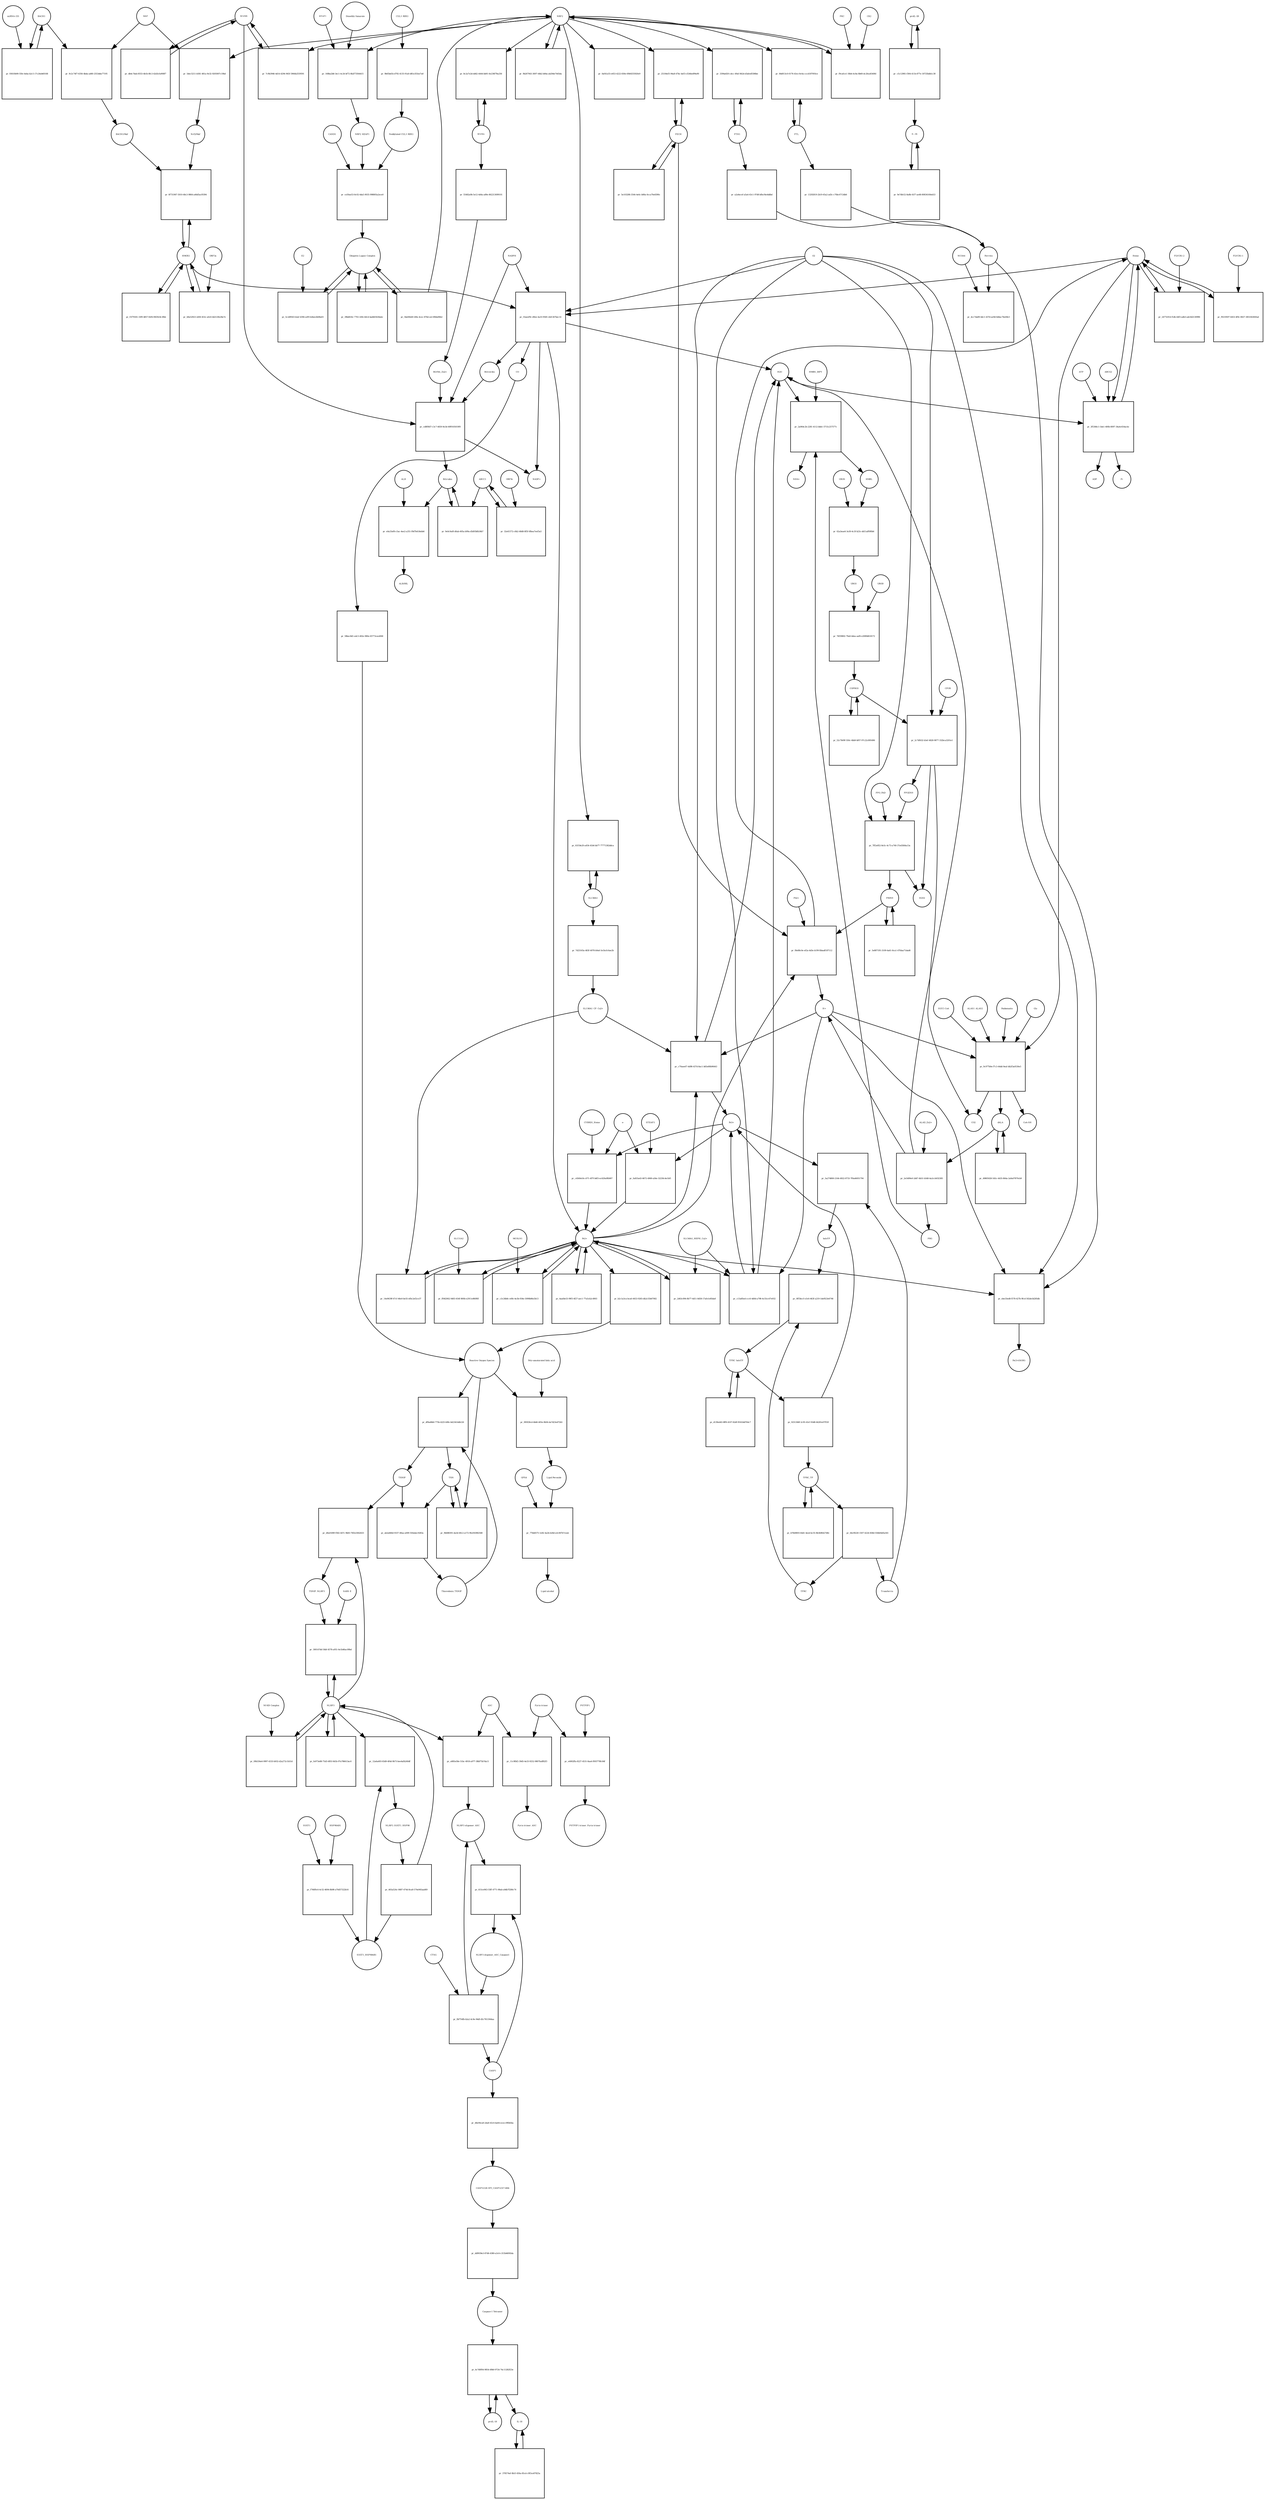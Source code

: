 strict digraph  {
Heme [annotation="urn_miriam_obo.chebi_CHEBI%3A30413", bipartite=0, cls="simple chemical", fontsize=4, label=Heme, shape=circle];
"pr_55aeef9c-d9ee-4a33-956f-c4d1347bec14" [annotation="", bipartite=1, cls=process, fontsize=4, label="pr_55aeef9c-d9ee-4a33-956f-c4d1347bec14", shape=square];
Biliverdin [annotation="urn_miriam_obo.chebi_CHEBI%3A17033", bipartite=0, cls="simple chemical", fontsize=4, label=Biliverdin, shape=circle];
HMOX1 [annotation="", bipartite=0, cls=macromolecule, fontsize=4, label=HMOX1, shape=circle];
O2 [annotation="urn_miriam_obo.chebi_CHEBI%3A15379", bipartite=0, cls="simple chemical", fontsize=4, label=O2, shape=circle];
NADPH [annotation="urn_miriam_obo.chebi_CHEBI%3A16474", bipartite=0, cls="simple chemical", fontsize=4, label=NADPH, shape=circle];
H2O [annotation="urn_miriam_obo.chebi_CHEBI%3A15377", bipartite=0, cls="simple chemical", fontsize=4, label=H2O, shape=circle];
"Fe2+" [annotation="urn_miriam_obo.chebi_CHEBI%3A29033", bipartite=0, cls="simple chemical", fontsize=4, label="Fe2+", shape=circle];
"NADP+" [annotation="urn_miriam_obo.chebi_CHEBI%3A18009", bipartite=0, cls="simple chemical", fontsize=4, label="NADP+", shape=circle];
CO [annotation="urn_miriam_obo.chebi_CHEBI%3A17245", bipartite=0, cls="simple chemical", fontsize=4, label=CO, shape=circle];
"pr_2477e914-f1db-44f3-adb3-adc0d2130996" [annotation="", bipartite=1, cls=process, fontsize=4, label="pr_2477e914-f1db-44f3-adb3-adc0d2130996", shape=square];
"FLVCR1-2" [annotation=urn_miriam_uniprot_Q9Y5Y0, bipartite=0, cls=macromolecule, fontsize=4, label="FLVCR1-2", shape=circle];
"pr_cd8f0fd7-c3c7-4659-9e3d-49f9105019f0" [annotation="", bipartite=1, cls=process, fontsize=4, label="pr_cd8f0fd7-c3c7-4659-9e3d-49f9105019f0", shape=square];
Bilirubin [annotation="urn_miriam_obo.chebi_CHEBI%3A16990", bipartite=0, cls="simple chemical", fontsize=4, label=Bilirubin, shape=circle];
BLVRB [annotation=urn_miriam_uniprot_P30043, bipartite=0, cls=macromolecule, fontsize=4, label=BLVRB, shape=circle];
"BLVRA_Zn2+" [annotation="urn_miriam_obo.chebi_CHEBI%3A29805|urn_miriam_uniprot_P53004", bipartite=0, cls=complex, fontsize=4, label="BLVRA_Zn2+", shape=circle];
"pr_9e0c9a0f-d0ab-405a-b99a-d5d93bfb34b7" [annotation="", bipartite=1, cls=process, fontsize=4, label="pr_9e0c9a0f-d0ab-405a-b99a-d5d93bfb34b7", shape=square];
ABCC1 [annotation="", bipartite=0, cls=macromolecule, fontsize=4, label=ABCC1, shape=circle];
"pr_e0a33ef8-c5ac-4ee2-a351-f9d7b418ebb6" [annotation="", bipartite=1, cls=process, fontsize=4, label="pr_e0a33ef8-c5ac-4ee2-a351-f9d7b418ebb6", shape=square];
ALB [annotation=urn_miriam_uniprot_P02768, bipartite=0, cls=macromolecule, fontsize=4, label=ALB, shape=circle];
"ALB/BIL" [annotation="urn_miriam_uniprot_P02768|urn_miriam_obo.chebi_CHEBI%3A16990", bipartite=0, cls=complex, fontsize=4, label="ALB/BIL", shape=circle];
NRF2 [annotation="", bipartite=0, cls=macromolecule, fontsize=4, label=NRF2, shape=circle];
"pr_5dec5211-b581-481a-9e32-9205007c19bd" [annotation="", bipartite=1, cls=process, fontsize=4, label="pr_5dec5211-b581-481a-9e32-9205007c19bd", shape=square];
MAF [annotation=urn_miriam_uniprot_O75444, bipartite=0, cls=macromolecule, fontsize=4, label=MAF, shape=circle];
"Nrf2/Maf" [annotation="", bipartite=0, cls=complex, fontsize=4, label="Nrf2/Maf", shape=circle];
"pr_9c2c74f7-6356-4bda-ad60-2553dda77195" [annotation="", bipartite=1, cls=process, fontsize=4, label="pr_9c2c74f7-6356-4bda-ad60-2553dda77195", shape=square];
BACH1 [annotation=urn_miriam_uniprot_O14867, bipartite=0, cls=macromolecule, fontsize=4, label=BACH1, shape=circle];
"BACH1/Maf" [annotation="", bipartite=0, cls=complex, fontsize=4, label="BACH1/Maf", shape=circle];
"pr_93610b90-55fe-4eba-b2c5-17c24eb60168" [annotation="", bipartite=1, cls=process, fontsize=4, label="pr_93610b90-55fe-4eba-b2c5-17c24eb60168", shape=square];
"miRNA-155" [annotation=urn_miriam_ncbigene_406947, bipartite=0, cls="nucleic acid feature", fontsize=4, label="miRNA-155", shape=circle];
"pr_0f731967-5010-48c3-9864-a46d5acf0394" [annotation="", bipartite=1, cls=process, fontsize=4, label="pr_0f731967-5010-48c3-9864-a46d5acf0394", shape=square];
PRIN9 [annotation="urn_miriam_obo.chebi_CHEBI%3A15430", bipartite=0, cls="simple chemical", fontsize=4, label=PRIN9, shape=circle];
"pr_f8e88c0e-ef2a-4d3e-b199-fbbadf187112" [annotation="", bipartite=1, cls=process, fontsize=4, label="pr_f8e88c0e-ef2a-4d3e-b199-fbbadf187112", shape=square];
FECH [annotation=urn_miriam_uniprot_P22830, bipartite=0, cls=macromolecule, fontsize=4, label=FECH, shape=circle];
"Pb2+" [annotation="urn_miriam_obo.chebi_CHEBI%3A27889", bipartite=0, cls="simple chemical", fontsize=4, label="Pb2+", shape=circle];
"H+" [annotation="urn_miriam_obo.chebi_CHEBI%3A15378", bipartite=0, cls="simple chemical", fontsize=4, label="H+", shape=circle];
"SUCC-CoA" [annotation="urn_miriam_obo.chebi_CHEBI%3A57292", bipartite=0, cls="simple chemical", fontsize=4, label="SUCC-CoA", shape=circle];
"pr_9c977b9e-f7c3-44dd-9eaf-db2f3a0530e5" [annotation="", bipartite=1, cls=process, fontsize=4, label="pr_9c977b9e-f7c3-44dd-9eaf-db2f3a0530e5", shape=square];
dALA [annotation="urn_miriam_obo.chebi_CHEBI%3A356416", bipartite=0, cls="simple chemical", fontsize=4, label=dALA, shape=circle];
ALAS1_ALAS2 [annotation="urn_miriam_uniprot_P13196|urn_miriam_uniprot_P22557", bipartite=0, cls=complex, fontsize=4, label=ALAS1_ALAS2, shape=circle];
Panhematin [annotation="urn_miriam_obo.chebi_CHEBI%3A50385", bipartite=0, cls="simple chemical", fontsize=4, label=Panhematin, shape=circle];
Gly [annotation="urn_miriam_obo.chebi_CHEBI%3A57305", bipartite=0, cls="simple chemical", fontsize=4, label=Gly, shape=circle];
"CoA-SH" [annotation="urn_miriam_obo.chebi_CHEBI%3A15346", bipartite=0, cls="simple chemical", fontsize=4, label="CoA-SH", shape=circle];
CO2 [annotation="urn_miriam_obo.chebi_CHEBI%3A16526", bipartite=0, cls="simple chemical", fontsize=4, label=CO2, shape=circle];
"pr_168ba2b8-3ec1-4c24-bf72-8b2f73564415" [annotation="", bipartite=1, cls=process, fontsize=4, label="pr_168ba2b8-3ec1-4c24-bf72-8b2f73564415", shape=square];
KEAP1 [annotation=urn_miriam_uniprot_Q14145, bipartite=0, cls=macromolecule, fontsize=4, label=KEAP1, shape=circle];
NRF2_KEAP1 [annotation="urn_miriam_uniprot_Q14145|urn_miriam_uniprot_Q16236", bipartite=0, cls=complex, fontsize=4, label=NRF2_KEAP1, shape=circle];
"Dimethly fumarate" [annotation="urn_miriam_obo.chebi_CHEBI%3A76004", bipartite=0, cls="simple chemical", fontsize=4, label="Dimethly fumarate", shape=circle];
"Ubiquitin Ligase Complex" [annotation="urn_miriam_uniprot_Q14145|urn_miriam_uniprot_Q15843|urn_miriam_uniprot_Q13618|urn_miriam_uniprot_P62877|urn_miriam_uniprot_Q16236|urn_miriam_uniprot_P0CG48|urn_miriam_pubmed_19940261|urn_miriam_interpro_IPR000608", bipartite=0, cls=complex, fontsize=4, label="Ubiquitin Ligase Complex", shape=circle];
"pr_39bd616c-7761-43fe-b0c4-badb03436abc" [annotation="", bipartite=1, cls=process, fontsize=4, label="pr_39bd616c-7761-43fe-b0c4-badb03436abc", shape=square];
"pr_2e5499e0-2d47-4b51-b548-4a2ccb032385" [annotation="", bipartite=1, cls=process, fontsize=4, label="pr_2e5499e0-2d47-4b51-b548-4a2ccb032385", shape=square];
PBG [annotation="urn_miriam_obo.chebi_CHEBI%3A58126", bipartite=0, cls="simple chemical", fontsize=4, label=PBG, shape=circle];
"ALAD_Zn2+" [annotation="urn_miriam_uniprot_P13716|urn_miriam_obo.chebi_CHEBI%3A29105", bipartite=0, cls=complex, fontsize=4, label="ALAD_Zn2+", shape=circle];
"pr_2a964c2b-2281-4112-bbb1-5715c257577c" [annotation="", bipartite=1, cls=process, fontsize=4, label="pr_2a964c2b-2281-4112-bbb1-5715c257577c", shape=square];
HMBL [annotation="urn_miriam_obo.chebi_CHEBI%3A57845", bipartite=0, cls="simple chemical", fontsize=4, label=HMBL, shape=circle];
HMBS_DIPY [annotation="urn_miriam_obo.chebi_CHEBI%3A36319|urn_miriam_uniprot_P08397", bipartite=0, cls=complex, fontsize=4, label=HMBS_DIPY, shape=circle];
"NH4+" [annotation="urn_miriam_obo.chebi_CHEBI%3A28938", bipartite=0, cls="simple chemical", fontsize=4, label="NH4+", shape=circle];
"pr_62a3eae6-3e30-4c3f-b23c-dd11aff0f6b6" [annotation="", bipartite=1, cls=process, fontsize=4, label="pr_62a3eae6-3e30-4c3f-b23c-dd11aff0f6b6", shape=square];
URO3 [annotation="urn_miriam_obo.chebi_CHEBI%3A15437", bipartite=0, cls="simple chemical", fontsize=4, label=URO3, shape=circle];
UROS [annotation=urn_miriam_uniprot_P10746, bipartite=0, cls=macromolecule, fontsize=4, label=UROS, shape=circle];
"pr_76f39802-79a8-4dea-aaf6-e2089d618172" [annotation="", bipartite=1, cls=process, fontsize=4, label="pr_76f39802-79a8-4dea-aaf6-e2089d618172", shape=square];
COPRO3 [annotation="urn_miriam_obo.chebi_CHEBI%3A15439", bipartite=0, cls="simple chemical", fontsize=4, label=COPRO3, shape=circle];
UROD [annotation=urn_miriam_uniprot_P06132, bipartite=0, cls=macromolecule, fontsize=4, label=UROD, shape=circle];
"pr_2c7df432-b3ef-4828-9877-332bca3201e1" [annotation="", bipartite=1, cls=process, fontsize=4, label="pr_2c7df432-b3ef-4828-9877-332bca3201e1", shape=square];
PPGEN9 [annotation="urn_miriam_obo.chebi_CHEBI%3A15435", bipartite=0, cls="simple chemical", fontsize=4, label=PPGEN9, shape=circle];
CPOX [annotation=urn_miriam_uniprot_P36551, bipartite=0, cls=macromolecule, fontsize=4, label=CPOX, shape=circle];
H2O2 [annotation="urn_miriam_obo.chebi_CHEBI%3A16240", bipartite=0, cls="simple chemical", fontsize=4, label=H2O2, shape=circle];
"pr_7ff2e852-8e5c-4c73-a740-37a43fd4a13a" [annotation="", bipartite=1, cls=process, fontsize=4, label="pr_7ff2e852-8e5c-4c73-a740-37a43fd4a13a", shape=square];
PPO_FAD [annotation="urn_miriam_obo.chebi_CHEBI%3A16238|urn_miriam_uniprot_P50336", bipartite=0, cls=complex, fontsize=4, label=PPO_FAD, shape=circle];
"pr_9b267043-3697-44b2-b84a-ab29de7445da" [annotation="", bipartite=1, cls=process, fontsize=4, label="pr_9b267043-3697-44b2-b84a-ab29de7445da", shape=square];
"pr_49805028-545c-4435-864a-2a9a07870cb9" [annotation="", bipartite=1, cls="uncertain process", fontsize=4, label="pr_49805028-545c-4435-864a-2a9a07870cb9", shape=square];
"pr_52c7b09f-550c-4bb9-bf07-97c22c895496" [annotation="", bipartite=1, cls="uncertain process", fontsize=4, label="pr_52c7b09f-550c-4bb9-bf07-97c22c895496", shape=square];
"pr_5e887195-3109-4a61-8ca1-47fdaa71dad6" [annotation="", bipartite=1, cls="uncertain process", fontsize=4, label="pr_5e887195-3109-4a61-8ca1-47fdaa71dad6", shape=square];
"Poly-unsaturated fatty acid" [annotation="urn_miriam_obo.chebi_CHEBI%3A26208", bipartite=0, cls="simple chemical", fontsize=4, label="Poly-unsaturated fatty acid", shape=circle];
"pr_095f28cd-4b46-405e-8b56-da7d23ed72b5" [annotation="", bipartite=1, cls=process, fontsize=4, label="pr_095f28cd-4b46-405e-8b56-da7d23ed72b5", shape=square];
"Lipid Peroxide" [annotation="urn_miriam_obo.chebi_CHEBI%3A61051", bipartite=0, cls="simple chemical", fontsize=4, label="Lipid Peroxide", shape=circle];
"Reactive Oxygen Species" [annotation="urn_miriam_obo.chebi_CHEBI%3A26523", bipartite=0, cls="simple chemical", fontsize=4, label="Reactive Oxygen Species", shape=circle];
"pr_ebe33ed8-f578-427b-9fcd-502de5d285db" [annotation="", bipartite=1, cls=process, fontsize=4, label="pr_ebe33ed8-f578-427b-9fcd-502de5d285db", shape=square];
"Fe(3+)O(OH)" [annotation="urn_miriam_obo.chebi_CHEBI%3A78619", bipartite=0, cls="simple chemical", fontsize=4, label="Fe(3+)O(OH)", shape=circle];
Ferritin [annotation=urn_miriam_uniprot_P02794, bipartite=0, cls=complex, fontsize=4, label=Ferritin, shape=circle];
"pr_14e9639f-67cf-46e0-be55-efbc2ef2ce37" [annotation="", bipartite=1, cls=process, fontsize=4, label="pr_14e9639f-67cf-46e0-be55-efbc2ef2ce37", shape=square];
"SLC40A1_CP_Cu2+" [annotation="urn_miriam_uniprot_P00450|urn_miriam_uniprot_Q9NP59|urn_miriam_obo.chebi_CHEBI%3A29036", bipartite=0, cls=complex, fontsize=4, label="SLC40A1_CP_Cu2+", shape=circle];
"pr_c70aee67-4d98-437d-8ac1-b83e80b96443" [annotation="", bipartite=1, cls=process, fontsize=4, label="pr_c70aee67-4d98-437d-8ac1-b83e80b96443", shape=square];
"Fe3+" [annotation="urn_miriam_obo.chebi_CHEBI%3A29034", bipartite=0, cls="simple chemical", fontsize=4, label="Fe3+", shape=circle];
SLC40A1 [annotation=urn_miriam_ncbigene_30061, bipartite=0, cls="nucleic acid feature", fontsize=4, label=SLC40A1, shape=circle];
"pr_61f18e20-a454-41b6-bb77-77771382ddca" [annotation="", bipartite=1, cls=process, fontsize=4, label="pr_61f18e20-a454-41b6-bb77-77771382ddca", shape=square];
FTH1 [annotation=urn_miriam_ncbigene_2495, bipartite=0, cls="nucleic acid feature", fontsize=4, label=FTH1, shape=circle];
"pr_3394a820-cdcc-49af-842d-d3afed5586be" [annotation="", bipartite=1, cls=process, fontsize=4, label="pr_3394a820-cdcc-49af-842d-d3afed5586be", shape=square];
FTL [annotation=urn_miriam_ncbigene_2512, bipartite=0, cls="nucleic acid feature", fontsize=4, label=FTL, shape=circle];
"pr_84d013c0-0176-43ce-8c6a-cccd187093ce" [annotation="", bipartite=1, cls=process, fontsize=4, label="pr_84d013c0-0176-43ce-8c6a-cccd187093ce", shape=square];
"pr_a2a4ecef-a5a4-43c1-97d8-bfbcf4e4ddbd" [annotation="", bipartite=1, cls=process, fontsize=4, label="pr_a2a4ecef-a5a4-43c1-97d8-bfbcf4e4ddbd", shape=square];
"pr_13292819-2b19-45a2-ad3c-c76bc4713db6" [annotation="", bipartite=1, cls=process, fontsize=4, label="pr_13292819-2b19-45a2-ad3c-c76bc4713db6", shape=square];
"pr_25104ef3-94a8-47bc-bef3-cf246ed99a90" [annotation="", bipartite=1, cls=process, fontsize=4, label="pr_25104ef3-94a8-47bc-bef3-cf246ed99a90", shape=square];
"pr_5e103288-3544-4e6c-b80a-0cca70e8390c" [annotation="", bipartite=1, cls=process, fontsize=4, label="pr_5e103288-3544-4e6c-b80a-0cca70e8390c", shape=square];
"pr_f1f79181-33f9-4857-82f4-f6f29c8c3fbb" [annotation="", bipartite=1, cls=process, fontsize=4, label="pr_f1f79181-33f9-4857-82f4-f6f29c8c3fbb", shape=square];
BLVRA [annotation=urn_miriam_ncbigene_644, bipartite=0, cls="nucleic acid feature", fontsize=4, label=BLVRA, shape=circle];
"pr_8c2a7e2d-dd42-4444-bb91-6e236f78a256" [annotation="", bipartite=1, cls=process, fontsize=4, label="pr_8c2a7e2d-dd42-4444-bb91-6e236f78a256", shape=square];
"pr_7c9b3946-4d14-4294-945f-5964b2559591" [annotation="", bipartite=1, cls=process, fontsize=4, label="pr_7c9b3946-4d14-4294-945f-5964b2559591", shape=square];
"pr_db4c7dab-8553-4b1b-8fc3-42d3cfa908f7" [annotation="", bipartite=1, cls=process, fontsize=4, label="pr_db4c7dab-8553-4b1b-8fc3-42d3cfa908f7", shape=square];
"pr_55482a9b-5e12-4d4a-a89e-862213699101" [annotation="", bipartite=1, cls=process, fontsize=4, label="pr_55482a9b-5e12-4d4a-a89e-862213699101", shape=square];
"pr_7d23165a-483f-4078-b9a6-5e1bcfc6ae2b" [annotation="", bipartite=1, cls=process, fontsize=4, label="pr_7d23165a-483f-4078-b9a6-5e1bcfc6ae2b", shape=square];
"pr_4cc7da89-4dc1-437d-ae9d-6d4ac7be49e3" [annotation="", bipartite=1, cls=process, fontsize=4, label="pr_4cc7da89-4dc1-437d-ae9d-6d4ac7be49e3", shape=square];
NCOA4 [annotation=urn_miriam_uniprot_Q13772, bipartite=0, cls=macromolecule, fontsize=4, label=NCOA4, shape=circle];
"pr_c4560e54-c071-4f7f-b6f3-ec629a9fb907" [annotation="", bipartite=1, cls=process, fontsize=4, label="pr_c4560e54-c071-4f7f-b6f3-ec629a9fb907", shape=square];
CYBRD1_Heme [annotation="urn_miriam_uniprot_Q53TN4|urn_miriam_obo.chebi_CHEBI%3A30413", bipartite=0, cls=complex, fontsize=4, label=CYBRD1_Heme, shape=circle];
"e-" [annotation="urn_miriam_obo.chebi_CHEBI%3A10545", bipartite=0, cls="simple chemical", fontsize=4, label="e-", shape=circle];
"pr_ff462062-9d03-454f-800b-e2911e860f6f" [annotation="", bipartite=1, cls=process, fontsize=4, label="pr_ff462062-9d03-454f-800b-e2911e860f6f", shape=square];
SLC11A2 [annotation=urn_miriam_uniprot_P49281, bipartite=0, cls=macromolecule, fontsize=4, label=SLC11A2, shape=circle];
"pr_77bb6575-1e82-4a2b-b26d-a3c067b7ceab" [annotation="", bipartite=1, cls=process, fontsize=4, label="pr_77bb6575-1e82-4a2b-b26d-a3c067b7ceab", shape=square];
"Lipid alcohol" [annotation="urn_miriam_obo.chebi_CHEBI%3A24026", bipartite=0, cls="simple chemical", fontsize=4, label="Lipid alcohol", shape=circle];
GPX4 [annotation=urn_miriam_uniprot_P36969, bipartite=0, cls=macromolecule, fontsize=4, label=GPX4, shape=circle];
"pr_b9a52923-2d50-453c-a0c6-b42129e28a7e" [annotation="", bipartite=1, cls=process, fontsize=4, label="pr_b9a52923-2d50-453c-a0c6-b42129e28a7e", shape=square];
ORF3a [annotation="urn_miriam_uniprot_P0DTC3|urn_miriam_taxonomy_2697049", bipartite=0, cls=macromolecule, fontsize=4, label=ORF3a, shape=circle];
"pr_b2c1a3ca-bca6-4453-9265-db2c55b67082" [annotation="", bipartite=1, cls=process, fontsize=4, label="pr_b2c1a3ca-bca6-4453-9265-db2c55b67082", shape=square];
"pr_32e61572-c6b2-48d8-8f5f-0fbea7eef3a5" [annotation="", bipartite=1, cls=process, fontsize=4, label="pr_32e61572-c6b2-48d8-8f5f-0fbea7eef3a5", shape=square];
ORF9c [annotation=urn_miriam_taxonomy_2697049, bipartite=0, cls=macromolecule, fontsize=4, label=ORF9c, shape=circle];
CUL3_RBX1 [annotation="urn_miriam_uniprot_Q13618|urn_miriam_uniprot_P62877", bipartite=0, cls=complex, fontsize=4, label=CUL3_RBX1, shape=circle];
"pr_9b65bd1b-d792-4135-91a0-d81e355ee7a8" [annotation="", bipartite=1, cls=process, fontsize=4, label="pr_9b65bd1b-d792-4135-91a0-d81e355ee7a8", shape=square];
"Neddylated CUL3_RBX1" [annotation="urn_miriam_uniprot_Q15843|urn_miriam_uniprot_Q13618|urn_miriam_uniprot_P62877", bipartite=0, cls=complex, fontsize=4, label="Neddylated CUL3_RBX1", shape=circle];
"pr_0af41a55-e653-4222-830e-69b9255920e9" [annotation="", bipartite=1, cls=process, fontsize=4, label="pr_0af41a55-e653-4222-830e-69b9255920e9", shape=square];
"pr_ce50ae53-8c02-4da5-9035-998805a2ece0" [annotation="", bipartite=1, cls=process, fontsize=4, label="pr_ce50ae53-8c02-4da5-9035-998805a2ece0", shape=square];
CAND1 [annotation=urn_miriam_uniprot_Q86VP6, bipartite=0, cls=macromolecule, fontsize=4, label=CAND1, shape=circle];
E2 [annotation=urn_miriam_interpro_IPR000608, bipartite=0, cls=macromolecule, fontsize=4, label=E2, shape=circle];
"pr_5c2d9563-b2af-4394-a2f0-b2bee2b08a03" [annotation="", bipartite=1, cls=process, fontsize=4, label="pr_5c2d9563-b2af-4394-a2f0-b2bee2b08a03", shape=square];
"pr_f9cafce1-56b4-4c8a-8b60-dc2fea4540fd" [annotation="", bipartite=1, cls=process, fontsize=4, label="pr_f9cafce1-56b4-4c8a-8b60-dc2fea4540fd", shape=square];
PKC [annotation="urn_miriam_pubmed_12198130|urn_miriam_interpro_IPR012233", bipartite=0, cls=macromolecule, fontsize=4, label=PKC, shape=circle];
CK2 [annotation="", bipartite=0, cls=macromolecule, fontsize=4, label=CK2, shape=circle];
"pr_f9219597-6453-4f9c-8027-385104365fad" [annotation="", bipartite=1, cls=process, fontsize=4, label="pr_f9219597-6453-4f9c-8027-385104365fad", shape=square];
"FLVCR1-1" [annotation=urn_miriam_uniprot_Q9Y5Y0, bipartite=0, cls=macromolecule, fontsize=4, label="FLVCR1-1", shape=circle];
"pr_3f5366c1-5de1-400b-8097-34a4c654acbc" [annotation="", bipartite=1, cls=process, fontsize=4, label="pr_3f5366c1-5de1-400b-8097-34a4c654acbc", shape=square];
ABCG2 [annotation=urn_miriam_uniprot_Q9UNQ0, bipartite=0, cls="macromolecule multimer", fontsize=4, label=ABCG2, shape=circle];
ATP [annotation="urn_miriam_obo.chebi_CHEBI%3A30616", bipartite=0, cls="simple chemical", fontsize=4, label=ATP, shape=circle];
Pi [annotation="urn_miriam_obo.chebi_CHEBI%3A18367", bipartite=0, cls="simple chemical", fontsize=4, label=Pi, shape=circle];
ADP [annotation="urn_miriam_obo.chebi_CHEBI%3A456216", bipartite=0, cls="simple chemical", fontsize=4, label=ADP, shape=circle];
"pr_2d43c094-8b77-4d11-8d58-17afe1e85da8" [annotation="", bipartite=1, cls=process, fontsize=4, label="pr_2d43c094-8b77-4d11-8d58-17afe1e85da8", shape=square];
"SLC40A1_HEPH_Cu2+" [annotation="urn_miriam_uniprot_Q9BQS7|urn_miriam_uniprot_Q9NP59|urn_miriam_obo.chebi_CHEBI%3A28694", bipartite=0, cls=complex, fontsize=4, label="SLC40A1_HEPH_Cu2+", shape=circle];
"pr_c13a85ed-ccc6-4d0d-a798-4c55cc67e932" [annotation="", bipartite=1, cls=process, fontsize=4, label="pr_c13a85ed-ccc6-4d0d-a798-4c55cc67e932", shape=square];
"pr_5a274800-2164-4922-8733-7f0a46051794" [annotation="", bipartite=1, cls=process, fontsize=4, label="pr_5a274800-2164-4922-8733-7f0a46051794", shape=square];
Transferrin [annotation=urn_miriam_uniprot_P02787, bipartite=0, cls=macromolecule, fontsize=4, label=Transferrin, shape=circle];
holoTF [annotation="urn_miriam_uniprot_P02787|urn_miriam_obo.chebi_CHEBI%3A29034", bipartite=0, cls=complex, fontsize=4, label=holoTF, shape=circle];
TFRC [annotation=urn_miriam_uniprot_P02786, bipartite=0, cls="macromolecule multimer", fontsize=4, label=TFRC, shape=circle];
"pr_0ff3bccf-e3c6-463f-a219-1def023e6746" [annotation="", bipartite=1, cls=process, fontsize=4, label="pr_0ff3bccf-e3c6-463f-a219-1def023e6746", shape=square];
TFRC_holoTF [annotation="urn_miriam_uniprot_P02787|urn_miriam_obo.chebi_CHEBI%3A29034|urn_miriam_uniprot_P02786", bipartite=0, cls=complex, fontsize=4, label=TFRC_holoTF, shape=circle];
"pr_d139ed43-8ff8-4107-82df-f0163dd764c7" [annotation="", bipartite=1, cls=process, fontsize=4, label="pr_d139ed43-8ff8-4107-82df-f0163dd764c7", shape=square];
"pr_9251366f-2c95-43cf-93d8-64281e07f55f" [annotation="", bipartite=1, cls=process, fontsize=4, label="pr_9251366f-2c95-43cf-93d8-64281e07f55f", shape=square];
TFRC_TF [annotation="urn_miriam_uniprot_P02787|urn_miriam_uniprot_P02786", bipartite=0, cls=complex, fontsize=4, label=TFRC_TF, shape=circle];
"pr_fa833a43-6672-4969-a56e-32230c4e1bf1" [annotation="", bipartite=1, cls=process, fontsize=4, label="pr_fa833a43-6672-4969-a56e-32230c4e1bf1", shape=square];
STEAP3 [annotation=urn_miriam_uniprot_Q658P3, bipartite=0, cls=macromolecule, fontsize=4, label=STEAP3, shape=circle];
"pr_c3c26b8c-e0fe-4e3b-934e-5090b86e3b13" [annotation="", bipartite=1, cls=process, fontsize=4, label="pr_c3c26b8c-e0fe-4e3b-934e-5090b86e3b13", shape=square];
MCOLN1 [annotation=urn_miriam_uniprot_Q9GZU1, bipartite=0, cls=macromolecule, fontsize=4, label=MCOLN1, shape=circle];
"pr_4aafde53-99f3-4f27-aec1-77a5cb2c4903" [annotation="", bipartite=1, cls=process, fontsize=4, label="pr_4aafde53-99f3-4f27-aec1-77a5cb2c4903", shape=square];
"pr_b76b9693-64d1-4eed-bc55-8b3b96427d8c" [annotation="", bipartite=1, cls=process, fontsize=4, label="pr_b76b9693-64d1-4eed-bc55-8b3b96427d8c", shape=square];
"pr_64cf8220-1507-4224-838d-556b04d5a561" [annotation="", bipartite=1, cls=process, fontsize=4, label="pr_64cf8220-1507-4224-838d-556b04d5a561", shape=square];
"pr_5be69eb9-26fa-4cec-87b4-a2c5f8da96b2" [annotation="", bipartite=1, cls=process, fontsize=4, label="pr_5be69eb9-26fa-4cec-87b4-a2c5f8da96b2", shape=square];
Thioredoxin_TXNIP [annotation="urn_miriam_uniprot_P10599|urn_miriam_uniprot_Q9H3M7", bipartite=0, cls=complex, fontsize=4, label=Thioredoxin_TXNIP, shape=circle];
"pr_df9ad6b0-775b-4225-b9fe-b423414db126" [annotation="", bipartite=1, cls=process, fontsize=4, label="pr_df9ad6b0-775b-4225-b9fe-b423414db126", shape=square];
TXNIP [annotation=urn_miriam_uniprot_Q9H3M7, bipartite=0, cls=macromolecule, fontsize=4, label=TXNIP, shape=circle];
TXN [annotation=urn_miriam_uniprot_P10599, bipartite=0, cls=macromolecule, fontsize=4, label=TXN, shape=circle];
NLRP3 [annotation=urn_miriam_uniprot_Q96P20, bipartite=0, cls=macromolecule, fontsize=4, label=NLRP3, shape=circle];
"pr_09b334e6-9997-4333-b932-d2a272c1b51d" [annotation="", bipartite=1, cls=process, fontsize=4, label="pr_09b334e6-9997-4333-b932-d2a272c1b51d", shape=square];
"Nf-KB Complex" [annotation="urn_miriam_uniprot_P19838|urn_miriam_uniprot_Q04206|urn_miriam_uniprot_Q00653", bipartite=0, cls=complex, fontsize=4, label="Nf-KB Complex", shape=circle];
"pr_fe973e88-75d3-4f03-9d1b-97a786613ac6" [annotation="", bipartite=1, cls=process, fontsize=4, label="pr_fe973e88-75d3-4f03-9d1b-97a786613ac6", shape=square];
"pr_9b688391-da3d-49c2-a172-9fa592982568" [annotation="", bipartite=1, cls=process, fontsize=4, label="pr_9b688391-da3d-49c2-a172-9fa592982568", shape=square];
"pr_ab2a666d-9337-49aa-a009-550abec9283a" [annotation="", bipartite=1, cls=process, fontsize=4, label="pr_ab2a666d-9337-49aa-a009-550abec9283a", shape=square];
HSP90AB1 [annotation=urn_miriam_uniprot_P08238, bipartite=0, cls=macromolecule, fontsize=4, label=HSP90AB1, shape=circle];
"pr_f746f0c6-4c52-4694-8b98-a70d57322b16" [annotation="", bipartite=1, cls=process, fontsize=4, label="pr_f746f0c6-4c52-4694-8b98-a70d57322b16", shape=square];
SUGT1 [annotation=urn_miriam_uniprot_Q9Y2Z0, bipartite=0, cls=macromolecule, fontsize=4, label=SUGT1, shape=circle];
SUGT1_HSP90AB1 [annotation="urn_miriam_uniprot_P08238|urn_miriam_uniprot_Q9Y2Z0", bipartite=0, cls=complex, fontsize=4, label=SUGT1_HSP90AB1, shape=circle];
"pr_12a6a493-83d9-4f4d-9b73-bee4afb240df" [annotation="", bipartite=1, cls=process, fontsize=4, label="pr_12a6a493-83d9-4f4d-9b73-bee4afb240df", shape=square];
NLRP3_SUGT1_HSP90 [annotation="urn_miriam_uniprot_P08238|urn_miriam_uniprot_Q96P20|urn_miriam_uniprot_Q9Y2Z0", bipartite=0, cls=complex, fontsize=4, label=NLRP3_SUGT1_HSP90, shape=circle];
"pr_d0a0189f-f582-447c-9b83-76f2e3042633" [annotation="", bipartite=1, cls=process, fontsize=4, label="pr_d0a0189f-f582-447c-9b83-76f2e3042633", shape=square];
TXNIP_NLRP3 [annotation="urn_miriam_uniprot_Q9H3M7|urn_miriam_uniprot_Q96P20", bipartite=0, cls=complex, fontsize=4, label=TXNIP_NLRP3, shape=circle];
"pr_e885e58e-51bc-4918-a977-38bf75b7da11" [annotation="", bipartite=1, cls=process, fontsize=4, label="pr_e885e58e-51bc-4918-a977-38bf75b7da11", shape=square];
ASC [annotation=urn_miriam_uniprot_Q9ULZ3, bipartite=0, cls=macromolecule, fontsize=4, label=ASC, shape=circle];
"NLRP3 oligomer_ASC" [annotation="urn_miriam_uniprot_Q9ULZ3|urn_miriam_obo.chebi_CHEBI%3A36080", bipartite=0, cls=complex, fontsize=4, label="NLRP3 oligomer_ASC", shape=circle];
"pr_615ce963-55ff-4771-98ab-a9db7f280c74" [annotation="", bipartite=1, cls=process, fontsize=4, label="pr_615ce963-55ff-4771-98ab-a9db7f280c74", shape=square];
CASP1 [annotation=urn_miriam_uniprot_P29466, bipartite=0, cls=macromolecule, fontsize=4, label=CASP1, shape=circle];
"NLRP3 oligomer_ASC_Caspase1" [annotation="urn_miriam_uniprot_P29466|urn_miriam_uniprot_Q9ULZ3", bipartite=0, cls=complex, fontsize=4, label="NLRP3 oligomer_ASC_Caspase1", shape=circle];
"pr_11c9fbf2-39d5-4e33-9252-9807fadf82f3" [annotation="", bipartite=1, cls=process, fontsize=4, label="pr_11c9fbf2-39d5-4e33-9252-9807fadf82f3", shape=square];
"Pyrin trimer" [annotation=urn_miriam_uniprot_O15553, bipartite=0, cls=complex, fontsize=4, label="Pyrin trimer", shape=circle];
"Pyrin trimer_ASC" [annotation="urn_miriam_uniprot_O15553|urn_miriam_uniprot_Q9ULZ3", bipartite=0, cls=complex, fontsize=4, label="Pyrin trimer_ASC", shape=circle];
"pr_e4002ffa-8227-4531-8aa4-f093778fc84f" [annotation="", bipartite=1, cls=process, fontsize=4, label="pr_e4002ffa-8227-4531-8aa4-f093778fc84f", shape=square];
PSTPIP1 [annotation=urn_miriam_uniprot_O43586, bipartite=0, cls="macromolecule multimer", fontsize=4, label=PSTPIP1, shape=circle];
"PSTPIP1 trimer_Pyrin trimer" [annotation="urn_miriam_uniprot_O15553|urn_miriam_uniprot_O43586", bipartite=0, cls=complex, fontsize=4, label="PSTPIP1 trimer_Pyrin trimer", shape=circle];
"pr_fbf754fb-b2a2-4c9e-94df-d5c7811944aa" [annotation="", bipartite=1, cls=process, fontsize=4, label="pr_fbf754fb-b2a2-4c9e-94df-d5c7811944aa", shape=square];
CTSG [annotation=urn_miriam_uniprot_P08311, bipartite=0, cls=macromolecule, fontsize=4, label=CTSG, shape=circle];
"pr_d6e94ca8-2da8-43c4-ba64-ececc9f6b5ba" [annotation="", bipartite=1, cls=process, fontsize=4, label="pr_d6e94ca8-2da8-43c4-ba64-ececc9f6b5ba", shape=square];
"CASP1(120-197)_CASP1(317-404)" [annotation=urn_miriam_uniprot_P29466, bipartite=0, cls=complex, fontsize=4, label="CASP1(120-197)_CASP1(317-404)", shape=circle];
"pr_dd9939e3-87d6-4380-a3c6-c315b46f45da" [annotation="", bipartite=1, cls=process, fontsize=4, label="pr_dd9939e3-87d6-4380-a3c6-c315b46f45da", shape=square];
"Caspase-1 Tetramer" [annotation=urn_miriam_uniprot_P29466, bipartite=0, cls="complex multimer", fontsize=4, label="Caspase-1 Tetramer", shape=circle];
"proIL-1B" [annotation=urn_miriam_uniprot_P01584, bipartite=0, cls=macromolecule, fontsize=4, label="proIL-1B", shape=circle];
"pr_c5c12981-f304-411b-877e-18725bdb1c38" [annotation="", bipartite=1, cls=process, fontsize=4, label="pr_c5c12981-f304-411b-877e-18725bdb1c38", shape=square];
"IL-1B" [annotation=urn_miriam_uniprot_P01584, bipartite=0, cls=macromolecule, fontsize=4, label="IL-1B", shape=circle];
"pr_9e7dfe52-8a8b-41f7-ae48-80834160eb53" [annotation="", bipartite=1, cls="omitted process", fontsize=4, label="pr_9e7dfe52-8a8b-41f7-ae48-80834160eb53", shape=square];
"pr_300147dd-54bf-4578-a951-6e1b46ac09bd" [annotation="", bipartite=1, cls=process, fontsize=4, label="pr_300147dd-54bf-4578-a951-6e1b46ac09bd", shape=square];
"SARS E" [annotation=urn_miriam_uniprot_P59637, bipartite=0, cls=macromolecule, fontsize=4, label="SARS E", shape=circle];
"proIL-18" [annotation=urn_miriam_uniprot_Q14116, bipartite=0, cls=macromolecule, fontsize=4, label="proIL-18", shape=circle];
"pr_4c7d0f04-9854-49b0-9724-74c11282f23e" [annotation="", bipartite=1, cls=process, fontsize=4, label="pr_4c7d0f04-9854-49b0-9724-74c11282f23e", shape=square];
"IL-18" [annotation=urn_miriam_uniprot_Q14116, bipartite=0, cls=macromolecule, fontsize=4, label="IL-18", shape=circle];
"pr_378574ef-8b1f-450a-85cd-c9f3ce87825a" [annotation="", bipartite=1, cls="omitted process", fontsize=4, label="pr_378574ef-8b1f-450a-85cd-c9f3ce87825a", shape=square];
"pr_58bec8d1-edc5-402e-980e-65773cee4f48" [annotation="", bipartite=1, cls=process, fontsize=4, label="pr_58bec8d1-edc5-402e-980e-65773cee4f48", shape=square];
"pr_465a524c-0687-474d-8ca8-574e945aad69" [annotation="", bipartite=1, cls=process, fontsize=4, label="pr_465a524c-0687-474d-8ca8-574e945aad69", shape=square];
Heme -> "pr_55aeef9c-d9ee-4a33-956f-c4d1347bec14"  [annotation="", interaction_type=consumption];
Heme -> "pr_2477e914-f1db-44f3-adb3-adc0d2130996"  [annotation="", interaction_type=consumption];
Heme -> "pr_9c977b9e-f7c3-44dd-9eaf-db2f3a0530e5"  [annotation=urn_miriam_pubmed_25446301, interaction_type=inhibition];
Heme -> "pr_f9219597-6453-4f9c-8027-385104365fad"  [annotation="", interaction_type=consumption];
Heme -> "pr_3f5366c1-5de1-400b-8097-34a4c654acbc"  [annotation="", interaction_type=consumption];
"pr_55aeef9c-d9ee-4a33-956f-c4d1347bec14" -> Biliverdin  [annotation="", interaction_type=production];
"pr_55aeef9c-d9ee-4a33-956f-c4d1347bec14" -> H2O  [annotation="", interaction_type=production];
"pr_55aeef9c-d9ee-4a33-956f-c4d1347bec14" -> "Fe2+"  [annotation="", interaction_type=production];
"pr_55aeef9c-d9ee-4a33-956f-c4d1347bec14" -> "NADP+"  [annotation="", interaction_type=production];
"pr_55aeef9c-d9ee-4a33-956f-c4d1347bec14" -> CO  [annotation="", interaction_type=production];
Biliverdin -> "pr_cd8f0fd7-c3c7-4659-9e3d-49f9105019f0"  [annotation="", interaction_type=consumption];
HMOX1 -> "pr_55aeef9c-d9ee-4a33-956f-c4d1347bec14"  [annotation="", interaction_type=catalysis];
HMOX1 -> "pr_0f731967-5010-48c3-9864-a46d5acf0394"  [annotation="", interaction_type=consumption];
HMOX1 -> "pr_f1f79181-33f9-4857-82f4-f6f29c8c3fbb"  [annotation="", interaction_type=consumption];
HMOX1 -> "pr_b9a52923-2d50-453c-a0c6-b42129e28a7e"  [annotation="", interaction_type=consumption];
O2 -> "pr_55aeef9c-d9ee-4a33-956f-c4d1347bec14"  [annotation="", interaction_type=consumption];
O2 -> "pr_2c7df432-b3ef-4828-9877-332bca3201e1"  [annotation="", interaction_type=consumption];
O2 -> "pr_7ff2e852-8e5c-4c73-a740-37a43fd4a13a"  [annotation="", interaction_type=consumption];
O2 -> "pr_ebe33ed8-f578-427b-9fcd-502de5d285db"  [annotation="", interaction_type=consumption];
O2 -> "pr_c70aee67-4d98-437d-8ac1-b83e80b96443"  [annotation="", interaction_type=consumption];
O2 -> "pr_c13a85ed-ccc6-4d0d-a798-4c55cc67e932"  [annotation="", interaction_type=consumption];
NADPH -> "pr_55aeef9c-d9ee-4a33-956f-c4d1347bec14"  [annotation="", interaction_type=consumption];
NADPH -> "pr_cd8f0fd7-c3c7-4659-9e3d-49f9105019f0"  [annotation="", interaction_type=consumption];
H2O -> "pr_2a964c2b-2281-4112-bbb1-5715c257577c"  [annotation="", interaction_type=consumption];
H2O -> "pr_3f5366c1-5de1-400b-8097-34a4c654acbc"  [annotation="", interaction_type=consumption];
"Fe2+" -> "pr_f8e88c0e-ef2a-4d3e-b199-fbbadf187112"  [annotation="", interaction_type=consumption];
"Fe2+" -> "pr_ebe33ed8-f578-427b-9fcd-502de5d285db"  [annotation="", interaction_type=consumption];
"Fe2+" -> "pr_14e9639f-67cf-46e0-be55-efbc2ef2ce37"  [annotation="", interaction_type=consumption];
"Fe2+" -> "pr_c70aee67-4d98-437d-8ac1-b83e80b96443"  [annotation="", interaction_type=consumption];
"Fe2+" -> "pr_ff462062-9d03-454f-800b-e2911e860f6f"  [annotation="", interaction_type=consumption];
"Fe2+" -> "pr_b2c1a3ca-bca6-4453-9265-db2c55b67082"  [annotation="urn_miriam_pubmed_26794443|urn_miriam_pubmed_30692038", interaction_type=catalysis];
"Fe2+" -> "pr_2d43c094-8b77-4d11-8d58-17afe1e85da8"  [annotation="", interaction_type=consumption];
"Fe2+" -> "pr_c13a85ed-ccc6-4d0d-a798-4c55cc67e932"  [annotation="", interaction_type=consumption];
"Fe2+" -> "pr_c3c26b8c-e0fe-4e3b-934e-5090b86e3b13"  [annotation="", interaction_type=consumption];
"Fe2+" -> "pr_4aafde53-99f3-4f27-aec1-77a5cb2c4903"  [annotation="", interaction_type=consumption];
CO -> "pr_58bec8d1-edc5-402e-980e-65773cee4f48"  [annotation="urn_miriam_pubmed_28356568|urn_miriam_pubmed_25770182", interaction_type=inhibition];
"pr_2477e914-f1db-44f3-adb3-adc0d2130996" -> Heme  [annotation="", interaction_type=production];
"FLVCR1-2" -> "pr_2477e914-f1db-44f3-adb3-adc0d2130996"  [annotation="", interaction_type=catalysis];
"pr_cd8f0fd7-c3c7-4659-9e3d-49f9105019f0" -> Bilirubin  [annotation="", interaction_type=production];
"pr_cd8f0fd7-c3c7-4659-9e3d-49f9105019f0" -> "NADP+"  [annotation="", interaction_type=production];
Bilirubin -> "pr_9e0c9a0f-d0ab-405a-b99a-d5d93bfb34b7"  [annotation="", interaction_type=consumption];
Bilirubin -> "pr_e0a33ef8-c5ac-4ee2-a351-f9d7b418ebb6"  [annotation="", interaction_type=consumption];
BLVRB -> "pr_cd8f0fd7-c3c7-4659-9e3d-49f9105019f0"  [annotation="", interaction_type=catalysis];
BLVRB -> "pr_7c9b3946-4d14-4294-945f-5964b2559591"  [annotation="", interaction_type=consumption];
BLVRB -> "pr_db4c7dab-8553-4b1b-8fc3-42d3cfa908f7"  [annotation="", interaction_type=consumption];
"BLVRA_Zn2+" -> "pr_cd8f0fd7-c3c7-4659-9e3d-49f9105019f0"  [annotation="", interaction_type=catalysis];
"pr_9e0c9a0f-d0ab-405a-b99a-d5d93bfb34b7" -> Bilirubin  [annotation="", interaction_type=production];
ABCC1 -> "pr_9e0c9a0f-d0ab-405a-b99a-d5d93bfb34b7"  [annotation="", interaction_type=catalysis];
ABCC1 -> "pr_32e61572-c6b2-48d8-8f5f-0fbea7eef3a5"  [annotation="", interaction_type=consumption];
"pr_e0a33ef8-c5ac-4ee2-a351-f9d7b418ebb6" -> "ALB/BIL"  [annotation="", interaction_type=production];
ALB -> "pr_e0a33ef8-c5ac-4ee2-a351-f9d7b418ebb6"  [annotation="", interaction_type=consumption];
NRF2 -> "pr_5dec5211-b581-481a-9e32-9205007c19bd"  [annotation="", interaction_type=consumption];
NRF2 -> "pr_168ba2b8-3ec1-4c24-bf72-8b2f73564415"  [annotation="", interaction_type=consumption];
NRF2 -> "pr_9b267043-3697-44b2-b84a-ab29de7445da"  [annotation="", interaction_type=consumption];
NRF2 -> "pr_61f18e20-a454-41b6-bb77-77771382ddca"  [annotation=urn_miriam_pubmed_30692038, interaction_type=catalysis];
NRF2 -> "pr_3394a820-cdcc-49af-842d-d3afed5586be"  [annotation=urn_miriam_pubmed_30692038, interaction_type=catalysis];
NRF2 -> "pr_84d013c0-0176-43ce-8c6a-cccd187093ce"  [annotation=urn_miriam_pubmed_30692038, interaction_type=catalysis];
NRF2 -> "pr_25104ef3-94a8-47bc-bef3-cf246ed99a90"  [annotation="urn_miriam_pubmed_30692038|urn_miriam_pubmed_23766848", interaction_type=catalysis];
NRF2 -> "pr_8c2a7e2d-dd42-4444-bb91-6e236f78a256"  [annotation=urn_miriam_pubmed_30692038, interaction_type=catalysis];
NRF2 -> "pr_7c9b3946-4d14-4294-945f-5964b2559591"  [annotation=urn_miriam_pubmed_30692038, interaction_type=catalysis];
NRF2 -> "pr_0af41a55-e653-4222-830e-69b9255920e9"  [annotation="", interaction_type=consumption];
NRF2 -> "pr_f9cafce1-56b4-4c8a-8b60-dc2fea4540fd"  [annotation="", interaction_type=consumption];
"pr_5dec5211-b581-481a-9e32-9205007c19bd" -> "Nrf2/Maf"  [annotation="", interaction_type=production];
MAF -> "pr_5dec5211-b581-481a-9e32-9205007c19bd"  [annotation="", interaction_type=consumption];
MAF -> "pr_9c2c74f7-6356-4bda-ad60-2553dda77195"  [annotation="", interaction_type=consumption];
"Nrf2/Maf" -> "pr_0f731967-5010-48c3-9864-a46d5acf0394"  [annotation="urn_miriam_pubmed_10473555|urn_miriam_pubmed_31827672|urn_miriam_pubmed_30692038|urn_miriam_pubmed_29717933", interaction_type=catalysis];
"pr_9c2c74f7-6356-4bda-ad60-2553dda77195" -> "BACH1/Maf"  [annotation="", interaction_type=production];
BACH1 -> "pr_9c2c74f7-6356-4bda-ad60-2553dda77195"  [annotation="", interaction_type=consumption];
BACH1 -> "pr_93610b90-55fe-4eba-b2c5-17c24eb60168"  [annotation="", interaction_type=consumption];
"BACH1/Maf" -> "pr_0f731967-5010-48c3-9864-a46d5acf0394"  [annotation="urn_miriam_pubmed_10473555|urn_miriam_pubmed_31827672|urn_miriam_pubmed_30692038|urn_miriam_pubmed_29717933", interaction_type=inhibition];
"pr_93610b90-55fe-4eba-b2c5-17c24eb60168" -> BACH1  [annotation="", interaction_type=production];
"miRNA-155" -> "pr_93610b90-55fe-4eba-b2c5-17c24eb60168"  [annotation="urn_miriam_pubmed_28082120|urn_miriam_pubmed_21982894", interaction_type=inhibition];
"pr_0f731967-5010-48c3-9864-a46d5acf0394" -> HMOX1  [annotation="", interaction_type=production];
PRIN9 -> "pr_f8e88c0e-ef2a-4d3e-b199-fbbadf187112"  [annotation="", interaction_type=consumption];
PRIN9 -> "pr_5e887195-3109-4a61-8ca1-47fdaa71dad6"  [annotation="", interaction_type=consumption];
"pr_f8e88c0e-ef2a-4d3e-b199-fbbadf187112" -> Heme  [annotation="", interaction_type=production];
"pr_f8e88c0e-ef2a-4d3e-b199-fbbadf187112" -> "H+"  [annotation="", interaction_type=production];
FECH -> "pr_f8e88c0e-ef2a-4d3e-b199-fbbadf187112"  [annotation="", interaction_type=catalysis];
FECH -> "pr_25104ef3-94a8-47bc-bef3-cf246ed99a90"  [annotation="", interaction_type=consumption];
FECH -> "pr_5e103288-3544-4e6c-b80a-0cca70e8390c"  [annotation="", interaction_type=consumption];
"Pb2+" -> "pr_f8e88c0e-ef2a-4d3e-b199-fbbadf187112"  [annotation="", interaction_type=inhibition];
"H+" -> "pr_9c977b9e-f7c3-44dd-9eaf-db2f3a0530e5"  [annotation="", interaction_type=consumption];
"H+" -> "pr_ebe33ed8-f578-427b-9fcd-502de5d285db"  [annotation="", interaction_type=consumption];
"H+" -> "pr_c70aee67-4d98-437d-8ac1-b83e80b96443"  [annotation="", interaction_type=consumption];
"H+" -> "pr_c13a85ed-ccc6-4d0d-a798-4c55cc67e932"  [annotation="", interaction_type=consumption];
"SUCC-CoA" -> "pr_9c977b9e-f7c3-44dd-9eaf-db2f3a0530e5"  [annotation="", interaction_type=consumption];
"pr_9c977b9e-f7c3-44dd-9eaf-db2f3a0530e5" -> dALA  [annotation="", interaction_type=production];
"pr_9c977b9e-f7c3-44dd-9eaf-db2f3a0530e5" -> "CoA-SH"  [annotation="", interaction_type=production];
"pr_9c977b9e-f7c3-44dd-9eaf-db2f3a0530e5" -> CO2  [annotation="", interaction_type=production];
dALA -> "pr_2e5499e0-2d47-4b51-b548-4a2ccb032385"  [annotation="", interaction_type=consumption];
dALA -> "pr_49805028-545c-4435-864a-2a9a07870cb9"  [annotation="", interaction_type=consumption];
ALAS1_ALAS2 -> "pr_9c977b9e-f7c3-44dd-9eaf-db2f3a0530e5"  [annotation=urn_miriam_pubmed_25446301, interaction_type=catalysis];
Panhematin -> "pr_9c977b9e-f7c3-44dd-9eaf-db2f3a0530e5"  [annotation=urn_miriam_pubmed_25446301, interaction_type=inhibition];
Gly -> "pr_9c977b9e-f7c3-44dd-9eaf-db2f3a0530e5"  [annotation="", interaction_type=consumption];
"pr_168ba2b8-3ec1-4c24-bf72-8b2f73564415" -> NRF2_KEAP1  [annotation="", interaction_type=production];
KEAP1 -> "pr_168ba2b8-3ec1-4c24-bf72-8b2f73564415"  [annotation="", interaction_type=consumption];
NRF2_KEAP1 -> "pr_ce50ae53-8c02-4da5-9035-998805a2ece0"  [annotation="", interaction_type=consumption];
"Dimethly fumarate" -> "pr_168ba2b8-3ec1-4c24-bf72-8b2f73564415"  [annotation="urn_miriam_pubmed_15282312|urn_miriam_pubmed_20486766|urn_miriam_pubmed_31692987|urn_miriam_pubmed_15572695|urn_miriam_pubmed_32132672", interaction_type=inhibition];
"Ubiquitin Ligase Complex" -> "pr_39bd616c-7761-43fe-b0c4-badb03436abc"  [annotation="", interaction_type=consumption];
"Ubiquitin Ligase Complex" -> "pr_5c2d9563-b2af-4394-a2f0-b2bee2b08a03"  [annotation="", interaction_type=consumption];
"Ubiquitin Ligase Complex" -> "pr_5be69eb9-26fa-4cec-87b4-a2c5f8da96b2"  [annotation="", interaction_type=consumption];
"pr_39bd616c-7761-43fe-b0c4-badb03436abc" -> "Ubiquitin Ligase Complex"  [annotation="", interaction_type=production];
"pr_2e5499e0-2d47-4b51-b548-4a2ccb032385" -> PBG  [annotation="", interaction_type=production];
"pr_2e5499e0-2d47-4b51-b548-4a2ccb032385" -> "H+"  [annotation="", interaction_type=production];
"pr_2e5499e0-2d47-4b51-b548-4a2ccb032385" -> H2O  [annotation="", interaction_type=production];
PBG -> "pr_2a964c2b-2281-4112-bbb1-5715c257577c"  [annotation="", interaction_type=consumption];
"ALAD_Zn2+" -> "pr_2e5499e0-2d47-4b51-b548-4a2ccb032385"  [annotation="", interaction_type=catalysis];
"pr_2a964c2b-2281-4112-bbb1-5715c257577c" -> HMBL  [annotation="", interaction_type=production];
"pr_2a964c2b-2281-4112-bbb1-5715c257577c" -> "NH4+"  [annotation="", interaction_type=production];
HMBL -> "pr_62a3eae6-3e30-4c3f-b23c-dd11aff0f6b6"  [annotation="", interaction_type=consumption];
HMBS_DIPY -> "pr_2a964c2b-2281-4112-bbb1-5715c257577c"  [annotation="", interaction_type=catalysis];
"pr_62a3eae6-3e30-4c3f-b23c-dd11aff0f6b6" -> URO3  [annotation="", interaction_type=production];
URO3 -> "pr_76f39802-79a8-4dea-aaf6-e2089d618172"  [annotation="", interaction_type=consumption];
UROS -> "pr_62a3eae6-3e30-4c3f-b23c-dd11aff0f6b6"  [annotation="", interaction_type=catalysis];
"pr_76f39802-79a8-4dea-aaf6-e2089d618172" -> COPRO3  [annotation="", interaction_type=production];
COPRO3 -> "pr_2c7df432-b3ef-4828-9877-332bca3201e1"  [annotation="", interaction_type=consumption];
COPRO3 -> "pr_52c7b09f-550c-4bb9-bf07-97c22c895496"  [annotation="", interaction_type=consumption];
UROD -> "pr_76f39802-79a8-4dea-aaf6-e2089d618172"  [annotation="", interaction_type=catalysis];
"pr_2c7df432-b3ef-4828-9877-332bca3201e1" -> PPGEN9  [annotation="", interaction_type=production];
"pr_2c7df432-b3ef-4828-9877-332bca3201e1" -> CO2  [annotation="", interaction_type=production];
"pr_2c7df432-b3ef-4828-9877-332bca3201e1" -> H2O2  [annotation="", interaction_type=production];
PPGEN9 -> "pr_7ff2e852-8e5c-4c73-a740-37a43fd4a13a"  [annotation="", interaction_type=consumption];
CPOX -> "pr_2c7df432-b3ef-4828-9877-332bca3201e1"  [annotation="", interaction_type=catalysis];
"pr_7ff2e852-8e5c-4c73-a740-37a43fd4a13a" -> PRIN9  [annotation="", interaction_type=production];
"pr_7ff2e852-8e5c-4c73-a740-37a43fd4a13a" -> H2O2  [annotation="", interaction_type=production];
PPO_FAD -> "pr_7ff2e852-8e5c-4c73-a740-37a43fd4a13a"  [annotation="", interaction_type=catalysis];
"pr_9b267043-3697-44b2-b84a-ab29de7445da" -> NRF2  [annotation="", interaction_type=production];
"pr_49805028-545c-4435-864a-2a9a07870cb9" -> dALA  [annotation="", interaction_type=production];
"pr_52c7b09f-550c-4bb9-bf07-97c22c895496" -> COPRO3  [annotation="", interaction_type=production];
"pr_5e887195-3109-4a61-8ca1-47fdaa71dad6" -> PRIN9  [annotation="", interaction_type=production];
"Poly-unsaturated fatty acid" -> "pr_095f28cd-4b46-405e-8b56-da7d23ed72b5"  [annotation="", interaction_type=consumption];
"pr_095f28cd-4b46-405e-8b56-da7d23ed72b5" -> "Lipid Peroxide"  [annotation="", interaction_type=production];
"Lipid Peroxide" -> "pr_77bb6575-1e82-4a2b-b26d-a3c067b7ceab"  [annotation="", interaction_type=consumption];
"Reactive Oxygen Species" -> "pr_095f28cd-4b46-405e-8b56-da7d23ed72b5"  [annotation="urn_miriam_pubmed_26794443|urn_miriam_pubmed_30692038", interaction_type=catalysis];
"Reactive Oxygen Species" -> "pr_df9ad6b0-775b-4225-b9fe-b423414db126"  [annotation="", interaction_type="necessary stimulation"];
"Reactive Oxygen Species" -> "pr_9b688391-da3d-49c2-a172-9fa592982568"  [annotation="", interaction_type="necessary stimulation"];
"pr_ebe33ed8-f578-427b-9fcd-502de5d285db" -> "Fe(3+)O(OH)"  [annotation="", interaction_type=production];
Ferritin -> "pr_ebe33ed8-f578-427b-9fcd-502de5d285db"  [annotation="", interaction_type=catalysis];
Ferritin -> "pr_4cc7da89-4dc1-437d-ae9d-6d4ac7be49e3"  [annotation="", interaction_type=consumption];
"pr_14e9639f-67cf-46e0-be55-efbc2ef2ce37" -> "Fe2+"  [annotation="", interaction_type=production];
"SLC40A1_CP_Cu2+" -> "pr_14e9639f-67cf-46e0-be55-efbc2ef2ce37"  [annotation="", interaction_type=catalysis];
"SLC40A1_CP_Cu2+" -> "pr_c70aee67-4d98-437d-8ac1-b83e80b96443"  [annotation="", interaction_type=catalysis];
"pr_c70aee67-4d98-437d-8ac1-b83e80b96443" -> "Fe3+"  [annotation="", interaction_type=production];
"pr_c70aee67-4d98-437d-8ac1-b83e80b96443" -> H2O  [annotation="", interaction_type=production];
"Fe3+" -> "pr_c4560e54-c071-4f7f-b6f3-ec629a9fb907"  [annotation="", interaction_type=consumption];
"Fe3+" -> "pr_5a274800-2164-4922-8733-7f0a46051794"  [annotation="", interaction_type=consumption];
"Fe3+" -> "pr_fa833a43-6672-4969-a56e-32230c4e1bf1"  [annotation="", interaction_type=consumption];
SLC40A1 -> "pr_61f18e20-a454-41b6-bb77-77771382ddca"  [annotation="", interaction_type=consumption];
SLC40A1 -> "pr_7d23165a-483f-4078-b9a6-5e1bcfc6ae2b"  [annotation="", interaction_type=consumption];
"pr_61f18e20-a454-41b6-bb77-77771382ddca" -> SLC40A1  [annotation="", interaction_type=production];
FTH1 -> "pr_3394a820-cdcc-49af-842d-d3afed5586be"  [annotation="", interaction_type=consumption];
FTH1 -> "pr_a2a4ecef-a5a4-43c1-97d8-bfbcf4e4ddbd"  [annotation="", interaction_type=consumption];
"pr_3394a820-cdcc-49af-842d-d3afed5586be" -> FTH1  [annotation="", interaction_type=production];
FTL -> "pr_84d013c0-0176-43ce-8c6a-cccd187093ce"  [annotation="", interaction_type=consumption];
FTL -> "pr_13292819-2b19-45a2-ad3c-c76bc4713db6"  [annotation="", interaction_type=consumption];
"pr_84d013c0-0176-43ce-8c6a-cccd187093ce" -> FTL  [annotation="", interaction_type=production];
"pr_a2a4ecef-a5a4-43c1-97d8-bfbcf4e4ddbd" -> Ferritin  [annotation="", interaction_type=production];
"pr_13292819-2b19-45a2-ad3c-c76bc4713db6" -> Ferritin  [annotation="", interaction_type=production];
"pr_25104ef3-94a8-47bc-bef3-cf246ed99a90" -> FECH  [annotation="", interaction_type=production];
"pr_5e103288-3544-4e6c-b80a-0cca70e8390c" -> FECH  [annotation="", interaction_type=production];
"pr_f1f79181-33f9-4857-82f4-f6f29c8c3fbb" -> HMOX1  [annotation="", interaction_type=production];
BLVRA -> "pr_8c2a7e2d-dd42-4444-bb91-6e236f78a256"  [annotation="", interaction_type=consumption];
BLVRA -> "pr_55482a9b-5e12-4d4a-a89e-862213699101"  [annotation="", interaction_type=consumption];
"pr_8c2a7e2d-dd42-4444-bb91-6e236f78a256" -> BLVRA  [annotation="", interaction_type=production];
"pr_7c9b3946-4d14-4294-945f-5964b2559591" -> BLVRB  [annotation="", interaction_type=production];
"pr_db4c7dab-8553-4b1b-8fc3-42d3cfa908f7" -> BLVRB  [annotation="", interaction_type=production];
"pr_55482a9b-5e12-4d4a-a89e-862213699101" -> "BLVRA_Zn2+"  [annotation="", interaction_type=production];
"pr_7d23165a-483f-4078-b9a6-5e1bcfc6ae2b" -> "SLC40A1_CP_Cu2+"  [annotation="", interaction_type=production];
NCOA4 -> "pr_4cc7da89-4dc1-437d-ae9d-6d4ac7be49e3"  [annotation=urn_miriam_pubmed_30692038, interaction_type=catalysis];
"pr_c4560e54-c071-4f7f-b6f3-ec629a9fb907" -> "Fe2+"  [annotation="", interaction_type=production];
CYBRD1_Heme -> "pr_c4560e54-c071-4f7f-b6f3-ec629a9fb907"  [annotation="", interaction_type=catalysis];
"e-" -> "pr_c4560e54-c071-4f7f-b6f3-ec629a9fb907"  [annotation="", interaction_type=consumption];
"e-" -> "pr_fa833a43-6672-4969-a56e-32230c4e1bf1"  [annotation="", interaction_type=consumption];
"pr_ff462062-9d03-454f-800b-e2911e860f6f" -> "Fe2+"  [annotation="", interaction_type=production];
SLC11A2 -> "pr_ff462062-9d03-454f-800b-e2911e860f6f"  [annotation="", interaction_type=catalysis];
"pr_77bb6575-1e82-4a2b-b26d-a3c067b7ceab" -> "Lipid alcohol"  [annotation="", interaction_type=production];
GPX4 -> "pr_77bb6575-1e82-4a2b-b26d-a3c067b7ceab"  [annotation="urn_miriam_pubmed_26794443|urn_miriam_pubmed_30692038", interaction_type=catalysis];
"pr_b9a52923-2d50-453c-a0c6-b42129e28a7e" -> HMOX1  [annotation="", interaction_type=production];
ORF3a -> "pr_b9a52923-2d50-453c-a0c6-b42129e28a7e"  [annotation="urn_miriam_doi_10.1101%2F2020.03.22.002386|urn_miriam_taxonomy_2697049", interaction_type=modulation];
"pr_b2c1a3ca-bca6-4453-9265-db2c55b67082" -> "Reactive Oxygen Species"  [annotation="", interaction_type=production];
"pr_32e61572-c6b2-48d8-8f5f-0fbea7eef3a5" -> ABCC1  [annotation="", interaction_type=production];
ORF9c -> "pr_32e61572-c6b2-48d8-8f5f-0fbea7eef3a5"  [annotation="urn_miriam_doi_10.1101%2F2020.03.22.002386|urn_miriam_taxonomy_2697049", interaction_type=modulation];
CUL3_RBX1 -> "pr_9b65bd1b-d792-4135-91a0-d81e355ee7a8"  [annotation="", interaction_type=consumption];
"pr_9b65bd1b-d792-4135-91a0-d81e355ee7a8" -> "Neddylated CUL3_RBX1"  [annotation="", interaction_type=production];
"Neddylated CUL3_RBX1" -> "pr_ce50ae53-8c02-4da5-9035-998805a2ece0"  [annotation="", interaction_type=consumption];
"pr_ce50ae53-8c02-4da5-9035-998805a2ece0" -> "Ubiquitin Ligase Complex"  [annotation="", interaction_type=production];
CAND1 -> "pr_ce50ae53-8c02-4da5-9035-998805a2ece0"  [annotation="urn_miriam_pubmed_20486766|urn_miriam_pubmed_31692987|urn_miriam_pubmed_16449638|urn_miriam_pubmed_15572695", interaction_type=inhibition];
E2 -> "pr_5c2d9563-b2af-4394-a2f0-b2bee2b08a03"  [annotation="", interaction_type=consumption];
"pr_5c2d9563-b2af-4394-a2f0-b2bee2b08a03" -> "Ubiquitin Ligase Complex"  [annotation="", interaction_type=production];
"pr_f9cafce1-56b4-4c8a-8b60-dc2fea4540fd" -> NRF2  [annotation="", interaction_type=production];
PKC -> "pr_f9cafce1-56b4-4c8a-8b60-dc2fea4540fd"  [annotation="urn_miriam_pubmed_31692987|urn_miriam_pubmed_12198130", interaction_type=catalysis];
CK2 -> "pr_f9cafce1-56b4-4c8a-8b60-dc2fea4540fd"  [annotation="urn_miriam_pubmed_31692987|urn_miriam_pubmed_12198130", interaction_type=catalysis];
"pr_f9219597-6453-4f9c-8027-385104365fad" -> Heme  [annotation="", interaction_type=production];
"FLVCR1-1" -> "pr_f9219597-6453-4f9c-8027-385104365fad"  [annotation="", interaction_type=catalysis];
"pr_3f5366c1-5de1-400b-8097-34a4c654acbc" -> Heme  [annotation="", interaction_type=production];
"pr_3f5366c1-5de1-400b-8097-34a4c654acbc" -> Pi  [annotation="", interaction_type=production];
"pr_3f5366c1-5de1-400b-8097-34a4c654acbc" -> ADP  [annotation="", interaction_type=production];
ABCG2 -> "pr_3f5366c1-5de1-400b-8097-34a4c654acbc"  [annotation="", interaction_type=catalysis];
ATP -> "pr_3f5366c1-5de1-400b-8097-34a4c654acbc"  [annotation="", interaction_type=consumption];
"pr_2d43c094-8b77-4d11-8d58-17afe1e85da8" -> "Fe2+"  [annotation="", interaction_type=production];
"SLC40A1_HEPH_Cu2+" -> "pr_2d43c094-8b77-4d11-8d58-17afe1e85da8"  [annotation="", interaction_type=catalysis];
"SLC40A1_HEPH_Cu2+" -> "pr_c13a85ed-ccc6-4d0d-a798-4c55cc67e932"  [annotation="", interaction_type=catalysis];
"pr_c13a85ed-ccc6-4d0d-a798-4c55cc67e932" -> "Fe3+"  [annotation="", interaction_type=production];
"pr_c13a85ed-ccc6-4d0d-a798-4c55cc67e932" -> H2O  [annotation="", interaction_type=production];
"pr_5a274800-2164-4922-8733-7f0a46051794" -> holoTF  [annotation="", interaction_type=production];
Transferrin -> "pr_5a274800-2164-4922-8733-7f0a46051794"  [annotation="", interaction_type=consumption];
holoTF -> "pr_0ff3bccf-e3c6-463f-a219-1def023e6746"  [annotation="", interaction_type=consumption];
TFRC -> "pr_0ff3bccf-e3c6-463f-a219-1def023e6746"  [annotation="", interaction_type=consumption];
"pr_0ff3bccf-e3c6-463f-a219-1def023e6746" -> TFRC_holoTF  [annotation="", interaction_type=production];
TFRC_holoTF -> "pr_d139ed43-8ff8-4107-82df-f0163dd764c7"  [annotation="", interaction_type=consumption];
TFRC_holoTF -> "pr_9251366f-2c95-43cf-93d8-64281e07f55f"  [annotation="", interaction_type=consumption];
"pr_d139ed43-8ff8-4107-82df-f0163dd764c7" -> TFRC_holoTF  [annotation="", interaction_type=production];
"pr_9251366f-2c95-43cf-93d8-64281e07f55f" -> "Fe3+"  [annotation="", interaction_type=production];
"pr_9251366f-2c95-43cf-93d8-64281e07f55f" -> TFRC_TF  [annotation="", interaction_type=production];
TFRC_TF -> "pr_b76b9693-64d1-4eed-bc55-8b3b96427d8c"  [annotation="", interaction_type=consumption];
TFRC_TF -> "pr_64cf8220-1507-4224-838d-556b04d5a561"  [annotation="", interaction_type=consumption];
"pr_fa833a43-6672-4969-a56e-32230c4e1bf1" -> "Fe2+"  [annotation="", interaction_type=production];
STEAP3 -> "pr_fa833a43-6672-4969-a56e-32230c4e1bf1"  [annotation="", interaction_type=catalysis];
"pr_c3c26b8c-e0fe-4e3b-934e-5090b86e3b13" -> "Fe2+"  [annotation="", interaction_type=production];
MCOLN1 -> "pr_c3c26b8c-e0fe-4e3b-934e-5090b86e3b13"  [annotation="", interaction_type=catalysis];
"pr_4aafde53-99f3-4f27-aec1-77a5cb2c4903" -> "Fe2+"  [annotation="", interaction_type=production];
"pr_b76b9693-64d1-4eed-bc55-8b3b96427d8c" -> TFRC_TF  [annotation="", interaction_type=production];
"pr_64cf8220-1507-4224-838d-556b04d5a561" -> TFRC  [annotation="", interaction_type=production];
"pr_64cf8220-1507-4224-838d-556b04d5a561" -> Transferrin  [annotation="", interaction_type=production];
"pr_5be69eb9-26fa-4cec-87b4-a2c5f8da96b2" -> "Ubiquitin Ligase Complex"  [annotation="", interaction_type=production];
"pr_5be69eb9-26fa-4cec-87b4-a2c5f8da96b2" -> NRF2  [annotation="", interaction_type=production];
Thioredoxin_TXNIP -> "pr_df9ad6b0-775b-4225-b9fe-b423414db126"  [annotation="", interaction_type=consumption];
"pr_df9ad6b0-775b-4225-b9fe-b423414db126" -> TXNIP  [annotation="", interaction_type=production];
"pr_df9ad6b0-775b-4225-b9fe-b423414db126" -> TXN  [annotation="", interaction_type=production];
TXNIP -> "pr_ab2a666d-9337-49aa-a009-550abec9283a"  [annotation="", interaction_type=consumption];
TXNIP -> "pr_d0a0189f-f582-447c-9b83-76f2e3042633"  [annotation="", interaction_type=consumption];
TXN -> "pr_9b688391-da3d-49c2-a172-9fa592982568"  [annotation="", interaction_type=consumption];
TXN -> "pr_ab2a666d-9337-49aa-a009-550abec9283a"  [annotation="", interaction_type=consumption];
NLRP3 -> "pr_09b334e6-9997-4333-b932-d2a272c1b51d"  [annotation="", interaction_type=consumption];
NLRP3 -> "pr_fe973e88-75d3-4f03-9d1b-97a786613ac6"  [annotation="", interaction_type=consumption];
NLRP3 -> "pr_12a6a493-83d9-4f4d-9b73-bee4afb240df"  [annotation="", interaction_type=consumption];
NLRP3 -> "pr_d0a0189f-f582-447c-9b83-76f2e3042633"  [annotation="", interaction_type=consumption];
NLRP3 -> "pr_e885e58e-51bc-4918-a977-38bf75b7da11"  [annotation="", interaction_type=consumption];
NLRP3 -> "pr_300147dd-54bf-4578-a951-6e1b46ac09bd"  [annotation="", interaction_type=consumption];
"pr_09b334e6-9997-4333-b932-d2a272c1b51d" -> NLRP3  [annotation="", interaction_type=production];
"Nf-KB Complex" -> "pr_09b334e6-9997-4333-b932-d2a272c1b51d"  [annotation="", interaction_type=catalysis];
"pr_fe973e88-75d3-4f03-9d1b-97a786613ac6" -> NLRP3  [annotation="", interaction_type=production];
"pr_9b688391-da3d-49c2-a172-9fa592982568" -> TXN  [annotation="", interaction_type=production];
"pr_ab2a666d-9337-49aa-a009-550abec9283a" -> Thioredoxin_TXNIP  [annotation="", interaction_type=production];
HSP90AB1 -> "pr_f746f0c6-4c52-4694-8b98-a70d57322b16"  [annotation="", interaction_type=consumption];
"pr_f746f0c6-4c52-4694-8b98-a70d57322b16" -> SUGT1_HSP90AB1  [annotation="", interaction_type=production];
SUGT1 -> "pr_f746f0c6-4c52-4694-8b98-a70d57322b16"  [annotation="", interaction_type=consumption];
SUGT1_HSP90AB1 -> "pr_12a6a493-83d9-4f4d-9b73-bee4afb240df"  [annotation="", interaction_type=consumption];
"pr_12a6a493-83d9-4f4d-9b73-bee4afb240df" -> NLRP3_SUGT1_HSP90  [annotation="", interaction_type=production];
NLRP3_SUGT1_HSP90 -> "pr_465a524c-0687-474d-8ca8-574e945aad69"  [annotation="", interaction_type=consumption];
"pr_d0a0189f-f582-447c-9b83-76f2e3042633" -> TXNIP_NLRP3  [annotation="", interaction_type=production];
TXNIP_NLRP3 -> "pr_300147dd-54bf-4578-a951-6e1b46ac09bd"  [annotation="urn_miriam_pubmed_29789363|urn_miriam_pubmed_28741645|urn_miriam_pubmed_26331680|urn_miriam_doi_10.1016%2Fj.immuni.2009.02.005|urn_miriam_doi_10.3389%2Ffimmu.2020.01030|urn_miriam_pubmed_25770182|urn_miriam_pubmed_28356568|urn_miriam_pubmed_25847972", interaction_type="necessary stimulation"];
"pr_e885e58e-51bc-4918-a977-38bf75b7da11" -> "NLRP3 oligomer_ASC"  [annotation="", interaction_type=production];
ASC -> "pr_e885e58e-51bc-4918-a977-38bf75b7da11"  [annotation="", interaction_type=consumption];
ASC -> "pr_11c9fbf2-39d5-4e33-9252-9807fadf82f3"  [annotation="", interaction_type=consumption];
"NLRP3 oligomer_ASC" -> "pr_615ce963-55ff-4771-98ab-a9db7f280c74"  [annotation="", interaction_type=consumption];
"pr_615ce963-55ff-4771-98ab-a9db7f280c74" -> "NLRP3 oligomer_ASC_Caspase1"  [annotation="", interaction_type=production];
CASP1 -> "pr_615ce963-55ff-4771-98ab-a9db7f280c74"  [annotation="", interaction_type=consumption];
CASP1 -> "pr_d6e94ca8-2da8-43c4-ba64-ececc9f6b5ba"  [annotation="", interaction_type=consumption];
"NLRP3 oligomer_ASC_Caspase1" -> "pr_fbf754fb-b2a2-4c9e-94df-d5c7811944aa"  [annotation="", interaction_type=consumption];
"pr_11c9fbf2-39d5-4e33-9252-9807fadf82f3" -> "Pyrin trimer_ASC"  [annotation="", interaction_type=production];
"Pyrin trimer" -> "pr_11c9fbf2-39d5-4e33-9252-9807fadf82f3"  [annotation="", interaction_type=consumption];
"Pyrin trimer" -> "pr_e4002ffa-8227-4531-8aa4-f093778fc84f"  [annotation="", interaction_type=consumption];
"pr_e4002ffa-8227-4531-8aa4-f093778fc84f" -> "PSTPIP1 trimer_Pyrin trimer"  [annotation="", interaction_type=production];
PSTPIP1 -> "pr_e4002ffa-8227-4531-8aa4-f093778fc84f"  [annotation="", interaction_type=consumption];
"pr_fbf754fb-b2a2-4c9e-94df-d5c7811944aa" -> CASP1  [annotation="", interaction_type=production];
"pr_fbf754fb-b2a2-4c9e-94df-d5c7811944aa" -> "NLRP3 oligomer_ASC"  [annotation="", interaction_type=production];
CTSG -> "pr_fbf754fb-b2a2-4c9e-94df-d5c7811944aa"  [annotation="", interaction_type=catalysis];
"pr_d6e94ca8-2da8-43c4-ba64-ececc9f6b5ba" -> "CASP1(120-197)_CASP1(317-404)"  [annotation="", interaction_type=production];
"CASP1(120-197)_CASP1(317-404)" -> "pr_dd9939e3-87d6-4380-a3c6-c315b46f45da"  [annotation="", interaction_type=consumption];
"pr_dd9939e3-87d6-4380-a3c6-c315b46f45da" -> "Caspase-1 Tetramer"  [annotation="", interaction_type=production];
"Caspase-1 Tetramer" -> "pr_4c7d0f04-9854-49b0-9724-74c11282f23e"  [annotation="", interaction_type=catalysis];
"proIL-1B" -> "pr_c5c12981-f304-411b-877e-18725bdb1c38"  [annotation="", interaction_type=consumption];
"pr_c5c12981-f304-411b-877e-18725bdb1c38" -> "IL-1B"  [annotation="", interaction_type=production];
"pr_c5c12981-f304-411b-877e-18725bdb1c38" -> "proIL-1B"  [annotation="", interaction_type=production];
"IL-1B" -> "pr_9e7dfe52-8a8b-41f7-ae48-80834160eb53"  [annotation="", interaction_type=consumption];
"pr_9e7dfe52-8a8b-41f7-ae48-80834160eb53" -> "IL-1B"  [annotation="", interaction_type=production];
"pr_300147dd-54bf-4578-a951-6e1b46ac09bd" -> NLRP3  [annotation="", interaction_type=production];
"SARS E" -> "pr_300147dd-54bf-4578-a951-6e1b46ac09bd"  [annotation="urn_miriam_pubmed_29789363|urn_miriam_pubmed_28741645|urn_miriam_pubmed_26331680|urn_miriam_doi_10.1016%2Fj.immuni.2009.02.005|urn_miriam_doi_10.3389%2Ffimmu.2020.01030|urn_miriam_pubmed_25770182|urn_miriam_pubmed_28356568|urn_miriam_pubmed_25847972", interaction_type="necessary stimulation"];
"proIL-18" -> "pr_4c7d0f04-9854-49b0-9724-74c11282f23e"  [annotation="", interaction_type=consumption];
"pr_4c7d0f04-9854-49b0-9724-74c11282f23e" -> "IL-18"  [annotation="", interaction_type=production];
"pr_4c7d0f04-9854-49b0-9724-74c11282f23e" -> "proIL-18"  [annotation="", interaction_type=production];
"IL-18" -> "pr_378574ef-8b1f-450a-85cd-c9f3ce87825a"  [annotation="", interaction_type=consumption];
"pr_378574ef-8b1f-450a-85cd-c9f3ce87825a" -> "IL-18"  [annotation="", interaction_type=production];
"pr_58bec8d1-edc5-402e-980e-65773cee4f48" -> "Reactive Oxygen Species"  [annotation="", interaction_type=production];
"pr_465a524c-0687-474d-8ca8-574e945aad69" -> NLRP3  [annotation="", interaction_type=production];
"pr_465a524c-0687-474d-8ca8-574e945aad69" -> SUGT1_HSP90AB1  [annotation="", interaction_type=production];
}
